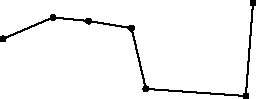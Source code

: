 /******************************************************************************
 *                                 LICENSE                                    *
 ******************************************************************************
 *  This file is part of Mathematics-and-Physics.                             *
 *                                                                            *
 *  Mathematics-and-Physics is free software: you can redistribute it and/or  *
 *  modify it under the terms of the GNU General Public License as published  *
 *  by the Free Software Foundation, either version 3 of the License, or      *
 *  (at your option) any later version.                                       *
 *                                                                            *
 *  Mathematics-and-Physics is distributed in the hope that it will be useful *
 *  but WITHOUT ANY WARRANTY; without even the implied warranty of            *
 *  MERCHANTABILITY or FITNESS FOR A PARTICULAR PURPOSE.  See the             *
 *  GNU General Public License for more details.                              *
 *                                                                            *
 *  You should have received a copy of the GNU General Public License         *
 *  along with Mathematics-and-Physics.  If not, see                          *
 *  <https://www.gnu.org/licenses/>.                                          *
 ******************************************************************************/

/*  Size of the figure.                                                       */
size(128);

/*  Coordinates for the vertices of the graph.                                */
pair V0 = (-2.0, 0.0);
pair V1 = (-1.3, 0.3);
pair V2 = (-0.8, 0.25);
pair V3 = (-0.2, 0.15);
pair V4 = (1.5, 0.5);
pair V5 = (1.4, -0.8);
pair V6 = (0.0, -0.7);

/*  Dots for the vertices of the graph.                                       */
dot(V0);
dot(V1);
dot(V2);
dot(V3);
dot(V4);
dot(V5);
dot(V6);

/*  And draw the edges.                                                       */
draw(V0 -- V1 -- V2 -- V3 -- V6 -- V5 -- V4);
